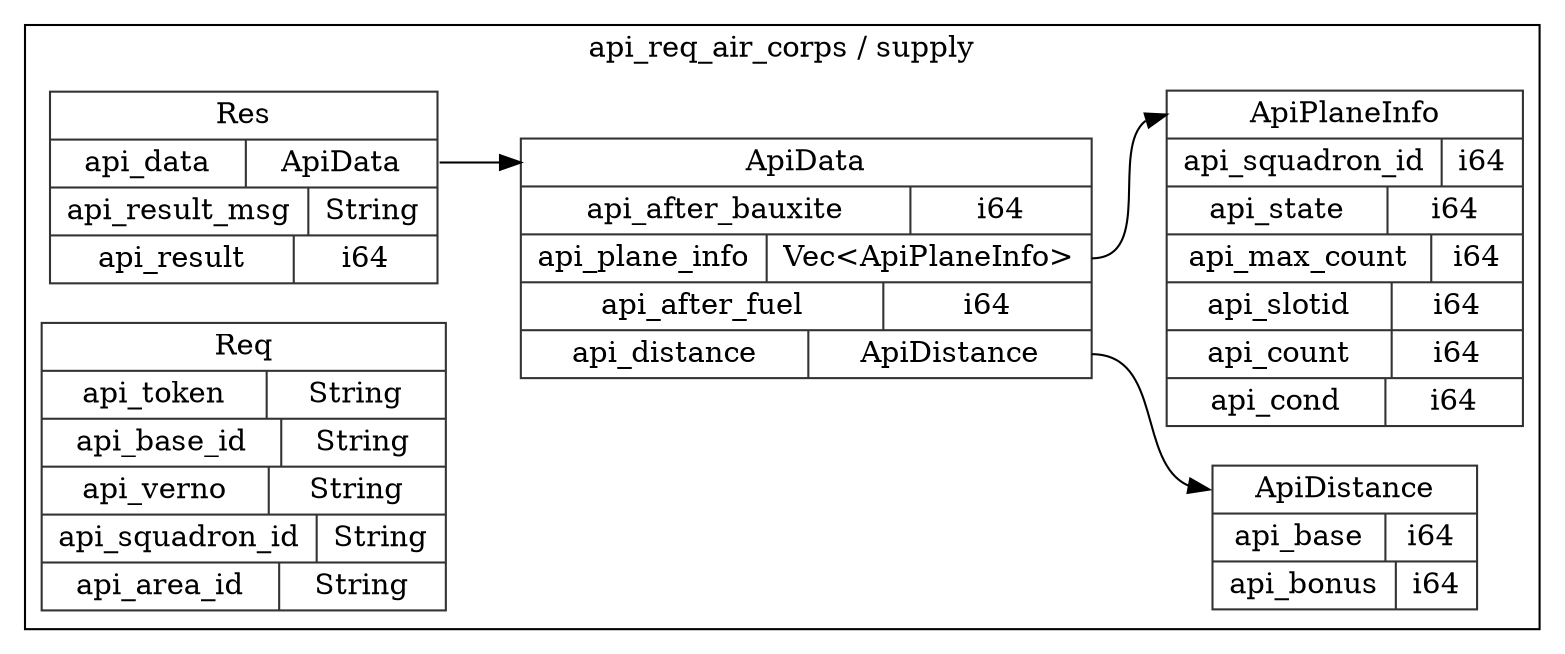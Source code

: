 digraph {
  rankdir=LR;
  subgraph cluster_0 {
    label="api_req_air_corps / supply";
    node [style="filled", color=white, style="solid", color=gray20];
    api_req_air_corps__supply__Res [label="<Res> Res  | { api_data | <api_data> ApiData } | { api_result_msg | <api_result_msg> String } | { api_result | <api_result> i64 }", shape=record];
    api_req_air_corps__supply__ApiData;
    api_req_air_corps__supply__Res:api_data:e -> api_req_air_corps__supply__ApiData:ApiData:w;
    api_req_air_corps__supply__ApiData [label="<ApiData> ApiData  | { api_after_bauxite | <api_after_bauxite> i64 } | { api_plane_info | <api_plane_info> Vec\<ApiPlaneInfo\> } | { api_after_fuel | <api_after_fuel> i64 } | { api_distance | <api_distance> ApiDistance }", shape=record];
    api_req_air_corps__supply__ApiPlaneInfo;
    api_req_air_corps__supply__ApiData:api_plane_info:e -> api_req_air_corps__supply__ApiPlaneInfo:ApiPlaneInfo:w;
    api_req_air_corps__supply__ApiDistance;
    api_req_air_corps__supply__ApiData:api_distance:e -> api_req_air_corps__supply__ApiDistance:ApiDistance:w;
    api_req_air_corps__supply__Req [label="<Req> Req  | { api_token | <api_token> String } | { api_base_id | <api_base_id> String } | { api_verno | <api_verno> String } | { api_squadron_id | <api_squadron_id> String } | { api_area_id | <api_area_id> String }", shape=record];
    api_req_air_corps__supply__ApiDistance [label="<ApiDistance> ApiDistance  | { api_base | <api_base> i64 } | { api_bonus | <api_bonus> i64 }", shape=record];
    api_req_air_corps__supply__ApiPlaneInfo [label="<ApiPlaneInfo> ApiPlaneInfo  | { api_squadron_id | <api_squadron_id> i64 } | { api_state | <api_state> i64 } | { api_max_count | <api_max_count> i64 } | { api_slotid | <api_slotid> i64 } | { api_count | <api_count> i64 } | { api_cond | <api_cond> i64 }", shape=record];
  }
}
